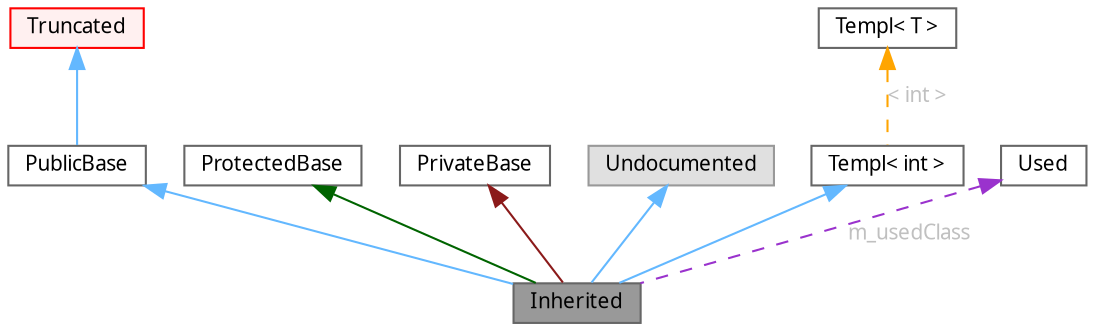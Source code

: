 digraph "Graph Legend"
{
 // LATEX_PDF_SIZE
  bgcolor="transparent";
  edge [fontname=Calibri,fontsize=10,labelfontname=Calibri,labelfontsize=10];
  node [fontname=Calibri,fontsize=10,shape=box,height=0.2,width=0.4];
  Node9 [id="Node000009",label="Inherited",height=0.2,width=0.4,color="gray40", fillcolor="grey60", style="filled", fontcolor="black",tooltip=" "];
  Node10 -> Node9 [dir="back",color="steelblue1",style="solid" tooltip=" "];
  Node10 [id="Node000010",label="PublicBase",height=0.2,width=0.4,color="grey40", fillcolor="white", style="filled",tooltip=" "];
  Node11 -> Node10 [dir="back",color="steelblue1",style="solid" tooltip=" "];
  Node11 [id="Node000011",label="Truncated",height=0.2,width=0.4,color="red", fillcolor="#FFF0F0", style="filled",tooltip=" "];
  Node13 -> Node9 [dir="back",color="darkgreen",style="solid" tooltip=" "];
  Node13 [label="ProtectedBase",color="gray40",fillcolor="white",style="filled" tooltip=" "];
  Node14 -> Node9 [dir="back",color="firebrick4",style="solid" tooltip=" "];
  Node14 [label="PrivateBase",color="gray40",fillcolor="white",style="filled" tooltip=" "];
  Node15 -> Node9 [dir="back",color="steelblue1",style="solid" tooltip=" "];
  Node15 [id="Node000015",label="Undocumented",height=0.2,width=0.4,color="grey60", fillcolor="#E0E0E0", style="filled",tooltip=" "];
  Node16 -> Node9 [dir="back",color="steelblue1",style="solid" tooltip=" "];
  Node16 [label="Templ\< int \>",color="gray40",fillcolor="white",style="filled" tooltip=" "];
  Node17 -> Node16 [dir="back",color="orange",style="dashed",label="< int >",fontcolor="grey" tooltip=" "];
  Node17 [label="Templ\< T \>",color="gray40",fillcolor="white",style="filled" tooltip=" "];
  Node18 -> Node9 [dir="back",color="darkorchid3",style="dashed",label="m_usedClass",fontcolor="grey" tooltip=" "];
  Node18 [label="Used",color="gray40",fillcolor="white",style="filled" tooltip=" "];
}
